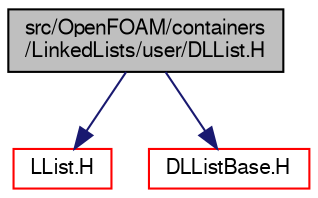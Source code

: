 digraph "src/OpenFOAM/containers/LinkedLists/user/DLList.H"
{
  bgcolor="transparent";
  edge [fontname="FreeSans",fontsize="10",labelfontname="FreeSans",labelfontsize="10"];
  node [fontname="FreeSans",fontsize="10",shape=record];
  Node0 [label="src/OpenFOAM/containers\l/LinkedLists/user/DLList.H",height=0.2,width=0.4,color="black", fillcolor="grey75", style="filled", fontcolor="black"];
  Node0 -> Node1 [color="midnightblue",fontsize="10",style="solid",fontname="FreeSans"];
  Node1 [label="LList.H",height=0.2,width=0.4,color="red",URL="$a08528.html"];
  Node0 -> Node9 [color="midnightblue",fontsize="10",style="solid",fontname="FreeSans"];
  Node9 [label="DLListBase.H",height=0.2,width=0.4,color="red",URL="$a08555.html"];
}

